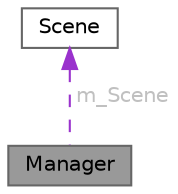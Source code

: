 digraph "Manager"
{
 // LATEX_PDF_SIZE
  bgcolor="transparent";
  edge [fontname=Helvetica,fontsize=10,labelfontname=Helvetica,labelfontsize=10];
  node [fontname=Helvetica,fontsize=10,shape=box,height=0.2,width=0.4];
  Node1 [id="Node000001",label="Manager",height=0.2,width=0.4,color="gray40", fillcolor="grey60", style="filled", fontcolor="black",tooltip=" "];
  Node2 -> Node1 [id="edge1_Node000001_Node000002",dir="back",color="darkorchid3",style="dashed",tooltip=" ",label=" m_Scene",fontcolor="grey" ];
  Node2 [id="Node000002",label="Scene",height=0.2,width=0.4,color="gray40", fillcolor="white", style="filled",URL="$class_scene.html",tooltip="シーン管理クラス"];
}
